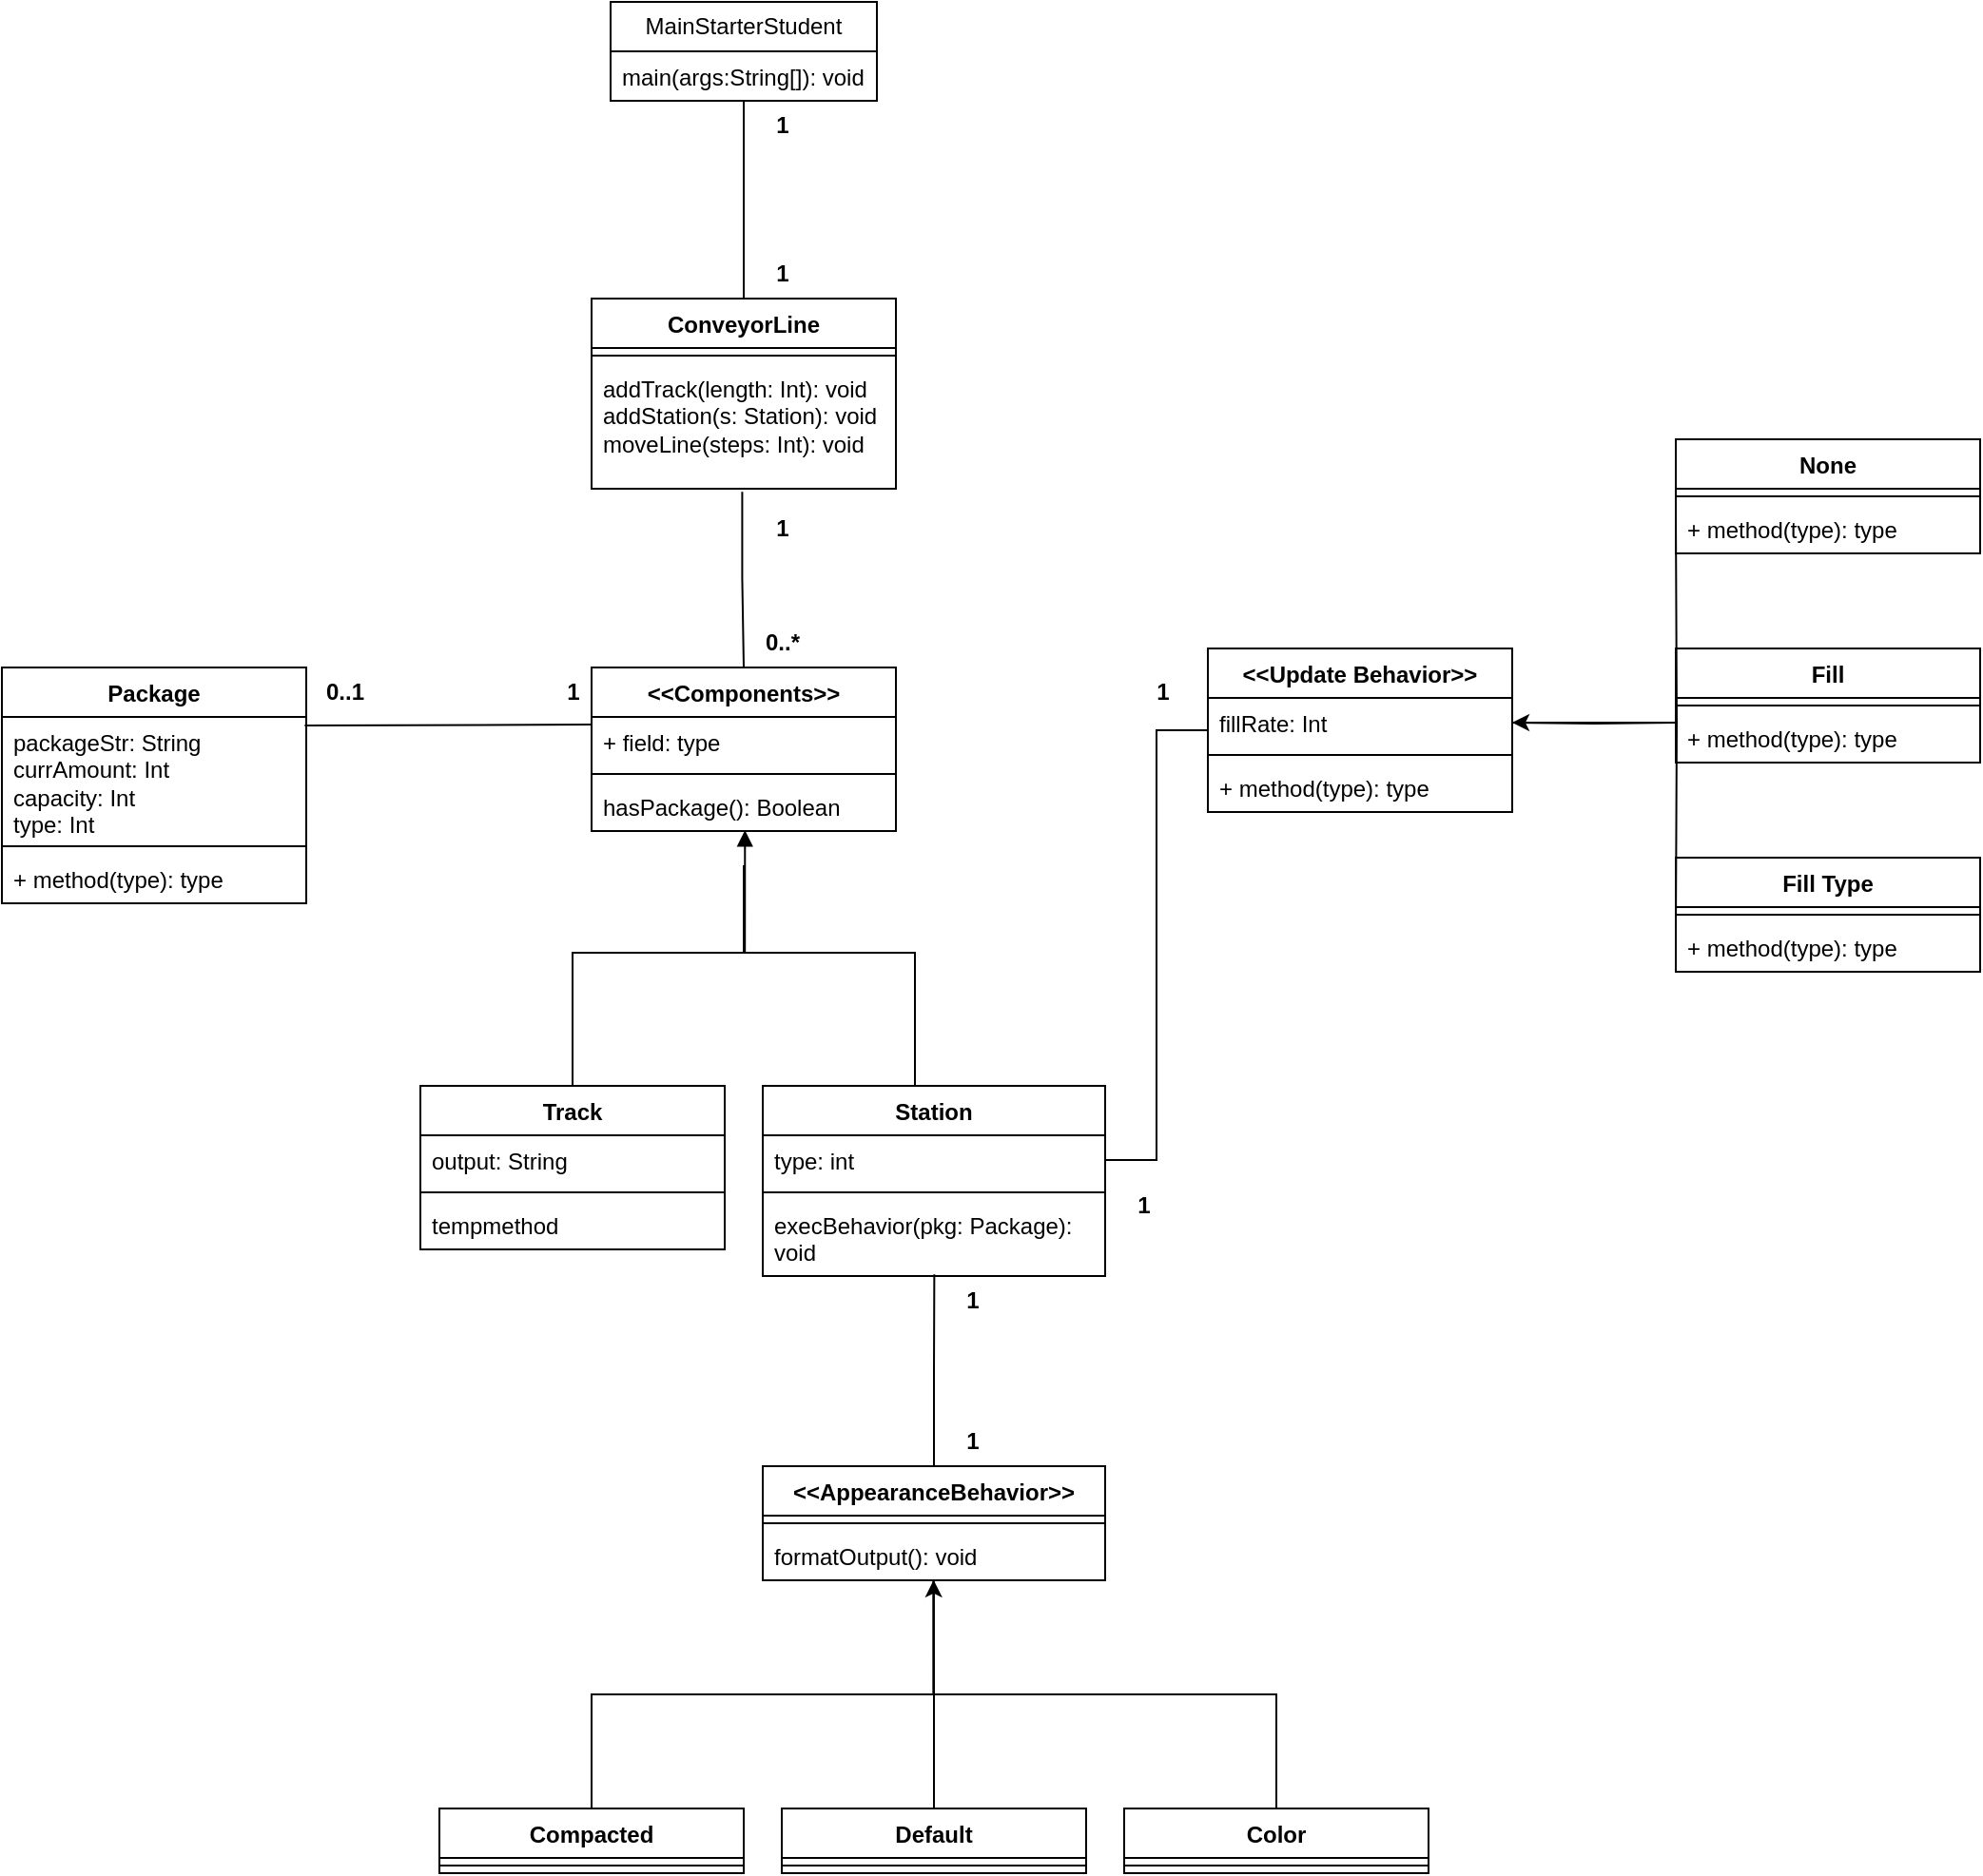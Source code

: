 <mxfile version="28.2.5">
  <diagram id="C5RBs43oDa-KdzZeNtuy" name="Page-1">
    <mxGraphModel dx="2455" dy="1098" grid="1" gridSize="10" guides="1" tooltips="1" connect="1" arrows="1" fold="1" page="1" pageScale="1" pageWidth="827" pageHeight="1169" math="0" shadow="0">
      <root>
        <mxCell id="WIyWlLk6GJQsqaUBKTNV-0" />
        <mxCell id="WIyWlLk6GJQsqaUBKTNV-1" parent="WIyWlLk6GJQsqaUBKTNV-0" />
        <mxCell id="P_OGOmN0CwJIOBf65VQs-30" style="edgeStyle=orthogonalEdgeStyle;rounded=0;orthogonalLoop=1;jettySize=auto;html=1;entryX=0.5;entryY=0;entryDx=0;entryDy=0;endArrow=none;endFill=0;" parent="WIyWlLk6GJQsqaUBKTNV-1" source="F0JXjZwcYwnBpoJlxYv4-0" edge="1">
          <mxGeometry relative="1" as="geometry">
            <mxPoint x="90" y="220.0" as="targetPoint" />
          </mxGeometry>
        </mxCell>
        <mxCell id="F0JXjZwcYwnBpoJlxYv4-0" value="MainStarterStudent" style="swimlane;fontStyle=0;childLayout=stackLayout;horizontal=1;startSize=26;fillColor=none;horizontalStack=0;resizeParent=1;resizeParentMax=0;resizeLast=0;collapsible=1;marginBottom=0;whiteSpace=wrap;html=1;" parent="WIyWlLk6GJQsqaUBKTNV-1" vertex="1">
          <mxGeometry x="20" y="60" width="140" height="52" as="geometry" />
        </mxCell>
        <mxCell id="F0JXjZwcYwnBpoJlxYv4-1" value="main(args:String[]): void" style="text;strokeColor=none;fillColor=none;align=left;verticalAlign=top;spacingLeft=4;spacingRight=4;overflow=hidden;rotatable=0;points=[[0,0.5],[1,0.5]];portConstraint=eastwest;whiteSpace=wrap;html=1;" parent="F0JXjZwcYwnBpoJlxYv4-0" vertex="1">
          <mxGeometry y="26" width="140" height="26" as="geometry" />
        </mxCell>
        <mxCell id="P_OGOmN0CwJIOBf65VQs-15" style="edgeStyle=orthogonalEdgeStyle;rounded=0;orthogonalLoop=1;jettySize=auto;html=1;entryX=0.5;entryY=0;entryDx=0;entryDy=0;endArrow=none;endFill=0;exitX=0.495;exitY=1.024;exitDx=0;exitDy=0;exitPerimeter=0;" parent="WIyWlLk6GJQsqaUBKTNV-1" source="P_OGOmN0CwJIOBf65VQs-47" edge="1">
          <mxGeometry relative="1" as="geometry">
            <mxPoint x="89.66" y="306.0" as="sourcePoint" />
            <mxPoint x="90" y="410.0" as="targetPoint" />
            <Array as="points">
              <mxPoint x="89" y="363" />
            </Array>
          </mxGeometry>
        </mxCell>
        <mxCell id="P_OGOmN0CwJIOBf65VQs-33" style="edgeStyle=orthogonalEdgeStyle;rounded=0;orthogonalLoop=1;jettySize=auto;html=1;entryX=0.5;entryY=0;entryDx=0;entryDy=0;endArrow=none;endFill=0;jumpSize=4;endSize=4;" parent="WIyWlLk6GJQsqaUBKTNV-1" edge="1">
          <mxGeometry relative="1" as="geometry">
            <mxPoint x="90" y="514" as="sourcePoint" />
            <mxPoint y="630" as="targetPoint" />
            <Array as="points">
              <mxPoint x="90" y="560" />
              <mxPoint y="560" />
            </Array>
          </mxGeometry>
        </mxCell>
        <mxCell id="P_OGOmN0CwJIOBf65VQs-16" value="1" style="text;align=center;fontStyle=1;verticalAlign=middle;spacingLeft=3;spacingRight=3;strokeColor=none;rotatable=0;points=[[0,0.5],[1,0.5]];portConstraint=eastwest;html=1;" parent="WIyWlLk6GJQsqaUBKTNV-1" vertex="1">
          <mxGeometry x="70" y="324" width="80" height="26" as="geometry" />
        </mxCell>
        <mxCell id="P_OGOmN0CwJIOBf65VQs-17" value="0..*" style="text;align=center;fontStyle=1;verticalAlign=middle;spacingLeft=3;spacingRight=3;strokeColor=none;rotatable=0;points=[[0,0.5],[1,0.5]];portConstraint=eastwest;html=1;" parent="WIyWlLk6GJQsqaUBKTNV-1" vertex="1">
          <mxGeometry x="70" y="384" width="80" height="26" as="geometry" />
        </mxCell>
        <mxCell id="P_OGOmN0CwJIOBf65VQs-31" value="1" style="text;align=center;fontStyle=1;verticalAlign=middle;spacingLeft=3;spacingRight=3;strokeColor=none;rotatable=0;points=[[0,0.5],[1,0.5]];portConstraint=eastwest;html=1;" parent="WIyWlLk6GJQsqaUBKTNV-1" vertex="1">
          <mxGeometry x="70" y="190" width="80" height="26" as="geometry" />
        </mxCell>
        <mxCell id="P_OGOmN0CwJIOBf65VQs-32" value="1" style="text;align=center;fontStyle=1;verticalAlign=middle;spacingLeft=3;spacingRight=3;strokeColor=none;rotatable=0;points=[[0,0.5],[1,0.5]];portConstraint=eastwest;html=1;" parent="WIyWlLk6GJQsqaUBKTNV-1" vertex="1">
          <mxGeometry x="70" y="112" width="80" height="26" as="geometry" />
        </mxCell>
        <mxCell id="P_OGOmN0CwJIOBf65VQs-34" style="edgeStyle=orthogonalEdgeStyle;rounded=0;orthogonalLoop=1;jettySize=auto;html=1;endArrow=block;endFill=1;entryX=0.504;entryY=0.984;entryDx=0;entryDy=0;entryPerimeter=0;" parent="WIyWlLk6GJQsqaUBKTNV-1" target="P_OGOmN0CwJIOBf65VQs-58" edge="1">
          <mxGeometry relative="1" as="geometry">
            <mxPoint x="180" y="630" as="sourcePoint" />
            <mxPoint x="90" y="469.844" as="targetPoint" />
            <Array as="points">
              <mxPoint x="180" y="560" />
              <mxPoint x="91" y="560" />
            </Array>
          </mxGeometry>
        </mxCell>
        <mxCell id="P_OGOmN0CwJIOBf65VQs-44" value="ConveyorLine" style="swimlane;fontStyle=1;align=center;verticalAlign=top;childLayout=stackLayout;horizontal=1;startSize=26;horizontalStack=0;resizeParent=1;resizeParentMax=0;resizeLast=0;collapsible=1;marginBottom=0;whiteSpace=wrap;html=1;" parent="WIyWlLk6GJQsqaUBKTNV-1" vertex="1">
          <mxGeometry x="10" y="216" width="160" height="100" as="geometry" />
        </mxCell>
        <mxCell id="P_OGOmN0CwJIOBf65VQs-46" value="" style="line;strokeWidth=1;fillColor=none;align=left;verticalAlign=middle;spacingTop=-1;spacingLeft=3;spacingRight=3;rotatable=0;labelPosition=right;points=[];portConstraint=eastwest;strokeColor=inherit;" parent="P_OGOmN0CwJIOBf65VQs-44" vertex="1">
          <mxGeometry y="26" width="160" height="8" as="geometry" />
        </mxCell>
        <mxCell id="P_OGOmN0CwJIOBf65VQs-47" value="addTrack(length: Int): void&lt;div&gt;addStation(s: Station): void&lt;/div&gt;&lt;div&gt;moveLine(steps: Int): void&lt;/div&gt;" style="text;strokeColor=none;fillColor=none;align=left;verticalAlign=top;spacingLeft=4;spacingRight=4;overflow=hidden;rotatable=0;points=[[0,0.5],[1,0.5]];portConstraint=eastwest;whiteSpace=wrap;html=1;" parent="P_OGOmN0CwJIOBf65VQs-44" vertex="1">
          <mxGeometry y="34" width="160" height="66" as="geometry" />
        </mxCell>
        <mxCell id="P_OGOmN0CwJIOBf65VQs-48" value="Package" style="swimlane;fontStyle=1;align=center;verticalAlign=top;childLayout=stackLayout;horizontal=1;startSize=26;horizontalStack=0;resizeParent=1;resizeParentMax=0;resizeLast=0;collapsible=1;marginBottom=0;whiteSpace=wrap;html=1;" parent="WIyWlLk6GJQsqaUBKTNV-1" vertex="1">
          <mxGeometry x="-300" y="410" width="160" height="124" as="geometry" />
        </mxCell>
        <mxCell id="P_OGOmN0CwJIOBf65VQs-49" value="packageStr: String&lt;div&gt;currAmount: Int&lt;br&gt;&lt;div&gt;capacity: Int&lt;/div&gt;&lt;div&gt;type: Int&lt;/div&gt;&lt;/div&gt;" style="text;strokeColor=none;fillColor=none;align=left;verticalAlign=top;spacingLeft=4;spacingRight=4;overflow=hidden;rotatable=0;points=[[0,0.5],[1,0.5]];portConstraint=eastwest;whiteSpace=wrap;html=1;" parent="P_OGOmN0CwJIOBf65VQs-48" vertex="1">
          <mxGeometry y="26" width="160" height="64" as="geometry" />
        </mxCell>
        <mxCell id="P_OGOmN0CwJIOBf65VQs-50" value="" style="line;strokeWidth=1;fillColor=none;align=left;verticalAlign=middle;spacingTop=-1;spacingLeft=3;spacingRight=3;rotatable=0;labelPosition=right;points=[];portConstraint=eastwest;strokeColor=inherit;" parent="P_OGOmN0CwJIOBf65VQs-48" vertex="1">
          <mxGeometry y="90" width="160" height="8" as="geometry" />
        </mxCell>
        <mxCell id="P_OGOmN0CwJIOBf65VQs-51" value="+ method(type): type" style="text;strokeColor=none;fillColor=none;align=left;verticalAlign=top;spacingLeft=4;spacingRight=4;overflow=hidden;rotatable=0;points=[[0,0.5],[1,0.5]];portConstraint=eastwest;whiteSpace=wrap;html=1;" parent="P_OGOmN0CwJIOBf65VQs-48" vertex="1">
          <mxGeometry y="98" width="160" height="26" as="geometry" />
        </mxCell>
        <mxCell id="P_OGOmN0CwJIOBf65VQs-52" style="edgeStyle=orthogonalEdgeStyle;rounded=0;orthogonalLoop=1;jettySize=auto;html=1;entryX=0.995;entryY=0.071;entryDx=0;entryDy=0;entryPerimeter=0;endArrow=none;endFill=0;" parent="WIyWlLk6GJQsqaUBKTNV-1" target="P_OGOmN0CwJIOBf65VQs-49" edge="1">
          <mxGeometry relative="1" as="geometry">
            <mxPoint x="10" y="440.0" as="sourcePoint" />
          </mxGeometry>
        </mxCell>
        <mxCell id="P_OGOmN0CwJIOBf65VQs-53" value="0..1" style="text;align=center;fontStyle=1;verticalAlign=middle;spacingLeft=3;spacingRight=3;strokeColor=none;rotatable=0;points=[[0,0.5],[1,0.5]];portConstraint=eastwest;html=1;" parent="WIyWlLk6GJQsqaUBKTNV-1" vertex="1">
          <mxGeometry x="-160" y="410" width="80" height="26" as="geometry" />
        </mxCell>
        <mxCell id="P_OGOmN0CwJIOBf65VQs-54" value="1" style="text;align=center;fontStyle=1;verticalAlign=middle;spacingLeft=3;spacingRight=3;strokeColor=none;rotatable=0;points=[[0,0.5],[1,0.5]];portConstraint=eastwest;html=1;" parent="WIyWlLk6GJQsqaUBKTNV-1" vertex="1">
          <mxGeometry x="-40" y="410" width="80" height="26" as="geometry" />
        </mxCell>
        <mxCell id="P_OGOmN0CwJIOBf65VQs-55" value="&amp;lt;&amp;lt;Components&amp;gt;&amp;gt;" style="swimlane;fontStyle=1;align=center;verticalAlign=top;childLayout=stackLayout;horizontal=1;startSize=26;horizontalStack=0;resizeParent=1;resizeParentMax=0;resizeLast=0;collapsible=1;marginBottom=0;whiteSpace=wrap;html=1;" parent="WIyWlLk6GJQsqaUBKTNV-1" vertex="1">
          <mxGeometry x="10" y="410" width="160" height="86" as="geometry" />
        </mxCell>
        <mxCell id="P_OGOmN0CwJIOBf65VQs-56" value="+ field: type" style="text;strokeColor=none;fillColor=none;align=left;verticalAlign=top;spacingLeft=4;spacingRight=4;overflow=hidden;rotatable=0;points=[[0,0.5],[1,0.5]];portConstraint=eastwest;whiteSpace=wrap;html=1;" parent="P_OGOmN0CwJIOBf65VQs-55" vertex="1">
          <mxGeometry y="26" width="160" height="26" as="geometry" />
        </mxCell>
        <mxCell id="P_OGOmN0CwJIOBf65VQs-57" value="" style="line;strokeWidth=1;fillColor=none;align=left;verticalAlign=middle;spacingTop=-1;spacingLeft=3;spacingRight=3;rotatable=0;labelPosition=right;points=[];portConstraint=eastwest;strokeColor=inherit;" parent="P_OGOmN0CwJIOBf65VQs-55" vertex="1">
          <mxGeometry y="52" width="160" height="8" as="geometry" />
        </mxCell>
        <mxCell id="P_OGOmN0CwJIOBf65VQs-58" value="hasPackage(): Boolean" style="text;strokeColor=none;fillColor=none;align=left;verticalAlign=top;spacingLeft=4;spacingRight=4;overflow=hidden;rotatable=0;points=[[0,0.5],[1,0.5]];portConstraint=eastwest;whiteSpace=wrap;html=1;" parent="P_OGOmN0CwJIOBf65VQs-55" vertex="1">
          <mxGeometry y="60" width="160" height="26" as="geometry" />
        </mxCell>
        <mxCell id="P_OGOmN0CwJIOBf65VQs-59" value="Track" style="swimlane;fontStyle=1;align=center;verticalAlign=top;childLayout=stackLayout;horizontal=1;startSize=26;horizontalStack=0;resizeParent=1;resizeParentMax=0;resizeLast=0;collapsible=1;marginBottom=0;whiteSpace=wrap;html=1;" parent="WIyWlLk6GJQsqaUBKTNV-1" vertex="1">
          <mxGeometry x="-80" y="630" width="160" height="86" as="geometry" />
        </mxCell>
        <mxCell id="P_OGOmN0CwJIOBf65VQs-60" value="output: String" style="text;strokeColor=none;fillColor=none;align=left;verticalAlign=top;spacingLeft=4;spacingRight=4;overflow=hidden;rotatable=0;points=[[0,0.5],[1,0.5]];portConstraint=eastwest;whiteSpace=wrap;html=1;" parent="P_OGOmN0CwJIOBf65VQs-59" vertex="1">
          <mxGeometry y="26" width="160" height="26" as="geometry" />
        </mxCell>
        <mxCell id="P_OGOmN0CwJIOBf65VQs-61" value="" style="line;strokeWidth=1;fillColor=none;align=left;verticalAlign=middle;spacingTop=-1;spacingLeft=3;spacingRight=3;rotatable=0;labelPosition=right;points=[];portConstraint=eastwest;strokeColor=inherit;" parent="P_OGOmN0CwJIOBf65VQs-59" vertex="1">
          <mxGeometry y="52" width="160" height="8" as="geometry" />
        </mxCell>
        <mxCell id="P_OGOmN0CwJIOBf65VQs-62" value="tempmethod" style="text;strokeColor=none;fillColor=none;align=left;verticalAlign=top;spacingLeft=4;spacingRight=4;overflow=hidden;rotatable=0;points=[[0,0.5],[1,0.5]];portConstraint=eastwest;whiteSpace=wrap;html=1;" parent="P_OGOmN0CwJIOBf65VQs-59" vertex="1">
          <mxGeometry y="60" width="160" height="26" as="geometry" />
        </mxCell>
        <mxCell id="P_OGOmN0CwJIOBf65VQs-63" value="Station" style="swimlane;fontStyle=1;align=center;verticalAlign=top;childLayout=stackLayout;horizontal=1;startSize=26;horizontalStack=0;resizeParent=1;resizeParentMax=0;resizeLast=0;collapsible=1;marginBottom=0;whiteSpace=wrap;html=1;" parent="WIyWlLk6GJQsqaUBKTNV-1" vertex="1">
          <mxGeometry x="100" y="630" width="180" height="100" as="geometry" />
        </mxCell>
        <mxCell id="P_OGOmN0CwJIOBf65VQs-64" value="type: int" style="text;strokeColor=none;fillColor=none;align=left;verticalAlign=top;spacingLeft=4;spacingRight=4;overflow=hidden;rotatable=0;points=[[0,0.5],[1,0.5]];portConstraint=eastwest;whiteSpace=wrap;html=1;" parent="P_OGOmN0CwJIOBf65VQs-63" vertex="1">
          <mxGeometry y="26" width="180" height="26" as="geometry" />
        </mxCell>
        <mxCell id="P_OGOmN0CwJIOBf65VQs-65" value="" style="line;strokeWidth=1;fillColor=none;align=left;verticalAlign=middle;spacingTop=-1;spacingLeft=3;spacingRight=3;rotatable=0;labelPosition=right;points=[];portConstraint=eastwest;strokeColor=inherit;" parent="P_OGOmN0CwJIOBf65VQs-63" vertex="1">
          <mxGeometry y="52" width="180" height="8" as="geometry" />
        </mxCell>
        <mxCell id="P_OGOmN0CwJIOBf65VQs-66" value="execBehavior(pkg: Package): void" style="text;strokeColor=none;fillColor=none;align=left;verticalAlign=top;spacingLeft=4;spacingRight=4;overflow=hidden;rotatable=0;points=[[0,0.5],[1,0.5]];portConstraint=eastwest;whiteSpace=wrap;html=1;" parent="P_OGOmN0CwJIOBf65VQs-63" vertex="1">
          <mxGeometry y="60" width="180" height="40" as="geometry" />
        </mxCell>
        <mxCell id="P_OGOmN0CwJIOBf65VQs-75" value="&amp;lt;&amp;lt;Update Behavior&amp;gt;&amp;gt;" style="swimlane;fontStyle=1;align=center;verticalAlign=top;childLayout=stackLayout;horizontal=1;startSize=26;horizontalStack=0;resizeParent=1;resizeParentMax=0;resizeLast=0;collapsible=1;marginBottom=0;whiteSpace=wrap;html=1;" parent="WIyWlLk6GJQsqaUBKTNV-1" vertex="1">
          <mxGeometry x="334" y="400" width="160" height="86" as="geometry" />
        </mxCell>
        <mxCell id="P_OGOmN0CwJIOBf65VQs-76" value="fillRate: Int" style="text;strokeColor=none;fillColor=none;align=left;verticalAlign=top;spacingLeft=4;spacingRight=4;overflow=hidden;rotatable=0;points=[[0,0.5],[1,0.5]];portConstraint=eastwest;whiteSpace=wrap;html=1;" parent="P_OGOmN0CwJIOBf65VQs-75" vertex="1">
          <mxGeometry y="26" width="160" height="26" as="geometry" />
        </mxCell>
        <mxCell id="P_OGOmN0CwJIOBf65VQs-77" value="" style="line;strokeWidth=1;fillColor=none;align=left;verticalAlign=middle;spacingTop=-1;spacingLeft=3;spacingRight=3;rotatable=0;labelPosition=right;points=[];portConstraint=eastwest;strokeColor=inherit;" parent="P_OGOmN0CwJIOBf65VQs-75" vertex="1">
          <mxGeometry y="52" width="160" height="8" as="geometry" />
        </mxCell>
        <mxCell id="P_OGOmN0CwJIOBf65VQs-78" value="+ method(type): type" style="text;strokeColor=none;fillColor=none;align=left;verticalAlign=top;spacingLeft=4;spacingRight=4;overflow=hidden;rotatable=0;points=[[0,0.5],[1,0.5]];portConstraint=eastwest;whiteSpace=wrap;html=1;" parent="P_OGOmN0CwJIOBf65VQs-75" vertex="1">
          <mxGeometry y="60" width="160" height="26" as="geometry" />
        </mxCell>
        <mxCell id="P_OGOmN0CwJIOBf65VQs-79" style="edgeStyle=orthogonalEdgeStyle;rounded=0;orthogonalLoop=1;jettySize=auto;html=1;entryX=0;entryY=0.5;entryDx=0;entryDy=0;endArrow=none;endFill=0;" parent="WIyWlLk6GJQsqaUBKTNV-1" source="P_OGOmN0CwJIOBf65VQs-64" target="P_OGOmN0CwJIOBf65VQs-75" edge="1">
          <mxGeometry relative="1" as="geometry" />
        </mxCell>
        <mxCell id="P_OGOmN0CwJIOBf65VQs-80" value="1" style="text;align=center;fontStyle=1;verticalAlign=middle;spacingLeft=3;spacingRight=3;strokeColor=none;rotatable=0;points=[[0,0.5],[1,0.5]];portConstraint=eastwest;html=1;" parent="WIyWlLk6GJQsqaUBKTNV-1" vertex="1">
          <mxGeometry x="270" y="410" width="80" height="26" as="geometry" />
        </mxCell>
        <mxCell id="P_OGOmN0CwJIOBf65VQs-83" value="1" style="text;align=center;fontStyle=1;verticalAlign=middle;spacingLeft=3;spacingRight=3;strokeColor=none;rotatable=0;points=[[0,0.5],[1,0.5]];portConstraint=eastwest;html=1;" parent="WIyWlLk6GJQsqaUBKTNV-1" vertex="1">
          <mxGeometry x="260" y="680" width="80" height="26" as="geometry" />
        </mxCell>
        <mxCell id="P_OGOmN0CwJIOBf65VQs-85" value="Fill" style="swimlane;fontStyle=1;align=center;verticalAlign=top;childLayout=stackLayout;horizontal=1;startSize=26;horizontalStack=0;resizeParent=1;resizeParentMax=0;resizeLast=0;collapsible=1;marginBottom=0;whiteSpace=wrap;html=1;" parent="WIyWlLk6GJQsqaUBKTNV-1" vertex="1">
          <mxGeometry x="580" y="400" width="160" height="60" as="geometry" />
        </mxCell>
        <mxCell id="P_OGOmN0CwJIOBf65VQs-87" value="" style="line;strokeWidth=1;fillColor=none;align=left;verticalAlign=middle;spacingTop=-1;spacingLeft=3;spacingRight=3;rotatable=0;labelPosition=right;points=[];portConstraint=eastwest;strokeColor=inherit;" parent="P_OGOmN0CwJIOBf65VQs-85" vertex="1">
          <mxGeometry y="26" width="160" height="8" as="geometry" />
        </mxCell>
        <mxCell id="P_OGOmN0CwJIOBf65VQs-88" value="+ method(type): type" style="text;strokeColor=none;fillColor=none;align=left;verticalAlign=top;spacingLeft=4;spacingRight=4;overflow=hidden;rotatable=0;points=[[0,0.5],[1,0.5]];portConstraint=eastwest;whiteSpace=wrap;html=1;" parent="P_OGOmN0CwJIOBf65VQs-85" vertex="1">
          <mxGeometry y="34" width="160" height="26" as="geometry" />
        </mxCell>
        <mxCell id="P_OGOmN0CwJIOBf65VQs-89" value="Fill Type" style="swimlane;fontStyle=1;align=center;verticalAlign=top;childLayout=stackLayout;horizontal=1;startSize=26;horizontalStack=0;resizeParent=1;resizeParentMax=0;resizeLast=0;collapsible=1;marginBottom=0;whiteSpace=wrap;html=1;" parent="WIyWlLk6GJQsqaUBKTNV-1" vertex="1">
          <mxGeometry x="580" y="510" width="160" height="60" as="geometry" />
        </mxCell>
        <mxCell id="P_OGOmN0CwJIOBf65VQs-91" value="" style="line;strokeWidth=1;fillColor=none;align=left;verticalAlign=middle;spacingTop=-1;spacingLeft=3;spacingRight=3;rotatable=0;labelPosition=right;points=[];portConstraint=eastwest;strokeColor=inherit;" parent="P_OGOmN0CwJIOBf65VQs-89" vertex="1">
          <mxGeometry y="26" width="160" height="8" as="geometry" />
        </mxCell>
        <mxCell id="P_OGOmN0CwJIOBf65VQs-92" value="+ method(type): type" style="text;strokeColor=none;fillColor=none;align=left;verticalAlign=top;spacingLeft=4;spacingRight=4;overflow=hidden;rotatable=0;points=[[0,0.5],[1,0.5]];portConstraint=eastwest;whiteSpace=wrap;html=1;" parent="P_OGOmN0CwJIOBf65VQs-89" vertex="1">
          <mxGeometry y="34" width="160" height="26" as="geometry" />
        </mxCell>
        <mxCell id="P_OGOmN0CwJIOBf65VQs-93" value="None" style="swimlane;fontStyle=1;align=center;verticalAlign=top;childLayout=stackLayout;horizontal=1;startSize=26;horizontalStack=0;resizeParent=1;resizeParentMax=0;resizeLast=0;collapsible=1;marginBottom=0;whiteSpace=wrap;html=1;" parent="WIyWlLk6GJQsqaUBKTNV-1" vertex="1">
          <mxGeometry x="580" y="290" width="160" height="60" as="geometry" />
        </mxCell>
        <mxCell id="P_OGOmN0CwJIOBf65VQs-95" value="" style="line;strokeWidth=1;fillColor=none;align=left;verticalAlign=middle;spacingTop=-1;spacingLeft=3;spacingRight=3;rotatable=0;labelPosition=right;points=[];portConstraint=eastwest;strokeColor=inherit;" parent="P_OGOmN0CwJIOBf65VQs-93" vertex="1">
          <mxGeometry y="26" width="160" height="8" as="geometry" />
        </mxCell>
        <mxCell id="P_OGOmN0CwJIOBf65VQs-96" value="+ method(type): type" style="text;strokeColor=none;fillColor=none;align=left;verticalAlign=top;spacingLeft=4;spacingRight=4;overflow=hidden;rotatable=0;points=[[0,0.5],[1,0.5]];portConstraint=eastwest;whiteSpace=wrap;html=1;" parent="P_OGOmN0CwJIOBf65VQs-93" vertex="1">
          <mxGeometry y="34" width="160" height="26" as="geometry" />
        </mxCell>
        <mxCell id="P_OGOmN0CwJIOBf65VQs-97" style="edgeStyle=orthogonalEdgeStyle;rounded=0;orthogonalLoop=1;jettySize=auto;html=1;entryX=1;entryY=0.5;entryDx=0;entryDy=0;" parent="WIyWlLk6GJQsqaUBKTNV-1" target="P_OGOmN0CwJIOBf65VQs-76" edge="1">
          <mxGeometry relative="1" as="geometry">
            <mxPoint x="580" y="329.0" as="sourcePoint" />
          </mxGeometry>
        </mxCell>
        <mxCell id="P_OGOmN0CwJIOBf65VQs-99" style="edgeStyle=orthogonalEdgeStyle;rounded=0;orthogonalLoop=1;jettySize=auto;html=1;entryX=1;entryY=0.5;entryDx=0;entryDy=0;endArrow=none;endFill=0;" parent="WIyWlLk6GJQsqaUBKTNV-1" target="P_OGOmN0CwJIOBf65VQs-76" edge="1">
          <mxGeometry relative="1" as="geometry">
            <mxPoint x="580" y="549.0" as="sourcePoint" />
          </mxGeometry>
        </mxCell>
        <mxCell id="P_OGOmN0CwJIOBf65VQs-98" style="edgeStyle=orthogonalEdgeStyle;rounded=0;orthogonalLoop=1;jettySize=auto;html=1;endArrow=none;endFill=0;entryX=1;entryY=0.5;entryDx=0;entryDy=0;" parent="WIyWlLk6GJQsqaUBKTNV-1" target="P_OGOmN0CwJIOBf65VQs-76" edge="1">
          <mxGeometry relative="1" as="geometry">
            <mxPoint x="490" y="439" as="targetPoint" />
            <mxPoint x="580" y="439" as="sourcePoint" />
          </mxGeometry>
        </mxCell>
        <mxCell id="P_OGOmN0CwJIOBf65VQs-100" value="&amp;lt;&amp;lt;AppearanceBehavior&amp;gt;&amp;gt;" style="swimlane;fontStyle=1;align=center;verticalAlign=top;childLayout=stackLayout;horizontal=1;startSize=26;horizontalStack=0;resizeParent=1;resizeParentMax=0;resizeLast=0;collapsible=1;marginBottom=0;whiteSpace=wrap;html=1;" parent="WIyWlLk6GJQsqaUBKTNV-1" vertex="1">
          <mxGeometry x="100" y="830" width="180" height="60" as="geometry" />
        </mxCell>
        <mxCell id="P_OGOmN0CwJIOBf65VQs-102" value="" style="line;strokeWidth=1;fillColor=none;align=left;verticalAlign=middle;spacingTop=-1;spacingLeft=3;spacingRight=3;rotatable=0;labelPosition=right;points=[];portConstraint=eastwest;strokeColor=inherit;" parent="P_OGOmN0CwJIOBf65VQs-100" vertex="1">
          <mxGeometry y="26" width="180" height="8" as="geometry" />
        </mxCell>
        <mxCell id="P_OGOmN0CwJIOBf65VQs-103" value="formatOutput(): void" style="text;strokeColor=none;fillColor=none;align=left;verticalAlign=top;spacingLeft=4;spacingRight=4;overflow=hidden;rotatable=0;points=[[0,0.5],[1,0.5]];portConstraint=eastwest;whiteSpace=wrap;html=1;" parent="P_OGOmN0CwJIOBf65VQs-100" vertex="1">
          <mxGeometry y="34" width="180" height="26" as="geometry" />
        </mxCell>
        <mxCell id="P_OGOmN0CwJIOBf65VQs-104" style="edgeStyle=orthogonalEdgeStyle;rounded=0;orthogonalLoop=1;jettySize=auto;html=1;entryX=0.501;entryY=0.978;entryDx=0;entryDy=0;entryPerimeter=0;endArrow=none;endFill=0;" parent="WIyWlLk6GJQsqaUBKTNV-1" source="P_OGOmN0CwJIOBf65VQs-100" target="P_OGOmN0CwJIOBf65VQs-66" edge="1">
          <mxGeometry relative="1" as="geometry" />
        </mxCell>
        <mxCell id="P_OGOmN0CwJIOBf65VQs-105" value="1" style="text;align=center;fontStyle=1;verticalAlign=middle;spacingLeft=3;spacingRight=3;strokeColor=none;rotatable=0;points=[[0,0.5],[1,0.5]];portConstraint=eastwest;html=1;" parent="WIyWlLk6GJQsqaUBKTNV-1" vertex="1">
          <mxGeometry x="170" y="730" width="80" height="26" as="geometry" />
        </mxCell>
        <mxCell id="P_OGOmN0CwJIOBf65VQs-106" value="1" style="text;align=center;fontStyle=1;verticalAlign=middle;spacingLeft=3;spacingRight=3;strokeColor=none;rotatable=0;points=[[0,0.5],[1,0.5]];portConstraint=eastwest;html=1;" parent="WIyWlLk6GJQsqaUBKTNV-1" vertex="1">
          <mxGeometry x="170" y="804" width="80" height="26" as="geometry" />
        </mxCell>
        <mxCell id="P_OGOmN0CwJIOBf65VQs-107" value="Default" style="swimlane;fontStyle=1;align=center;verticalAlign=top;childLayout=stackLayout;horizontal=1;startSize=26;horizontalStack=0;resizeParent=1;resizeParentMax=0;resizeLast=0;collapsible=1;marginBottom=0;whiteSpace=wrap;html=1;" parent="WIyWlLk6GJQsqaUBKTNV-1" vertex="1">
          <mxGeometry x="110" y="1010" width="160" height="34" as="geometry" />
        </mxCell>
        <mxCell id="P_OGOmN0CwJIOBf65VQs-109" value="" style="line;strokeWidth=1;fillColor=none;align=left;verticalAlign=middle;spacingTop=-1;spacingLeft=3;spacingRight=3;rotatable=0;labelPosition=right;points=[];portConstraint=eastwest;strokeColor=inherit;" parent="P_OGOmN0CwJIOBf65VQs-107" vertex="1">
          <mxGeometry y="26" width="160" height="8" as="geometry" />
        </mxCell>
        <mxCell id="P_OGOmN0CwJIOBf65VQs-111" value="Color" style="swimlane;fontStyle=1;align=center;verticalAlign=top;childLayout=stackLayout;horizontal=1;startSize=26;horizontalStack=0;resizeParent=1;resizeParentMax=0;resizeLast=0;collapsible=1;marginBottom=0;whiteSpace=wrap;html=1;" parent="WIyWlLk6GJQsqaUBKTNV-1" vertex="1">
          <mxGeometry x="290" y="1010" width="160" height="34" as="geometry" />
        </mxCell>
        <mxCell id="P_OGOmN0CwJIOBf65VQs-113" value="" style="line;strokeWidth=1;fillColor=none;align=left;verticalAlign=middle;spacingTop=-1;spacingLeft=3;spacingRight=3;rotatable=0;labelPosition=right;points=[];portConstraint=eastwest;strokeColor=inherit;" parent="P_OGOmN0CwJIOBf65VQs-111" vertex="1">
          <mxGeometry y="26" width="160" height="8" as="geometry" />
        </mxCell>
        <mxCell id="P_OGOmN0CwJIOBf65VQs-115" value="Compacted" style="swimlane;fontStyle=1;align=center;verticalAlign=top;childLayout=stackLayout;horizontal=1;startSize=26;horizontalStack=0;resizeParent=1;resizeParentMax=0;resizeLast=0;collapsible=1;marginBottom=0;whiteSpace=wrap;html=1;" parent="WIyWlLk6GJQsqaUBKTNV-1" vertex="1">
          <mxGeometry x="-70" y="1010" width="160" height="34" as="geometry" />
        </mxCell>
        <mxCell id="P_OGOmN0CwJIOBf65VQs-117" value="" style="line;strokeWidth=1;fillColor=none;align=left;verticalAlign=middle;spacingTop=-1;spacingLeft=3;spacingRight=3;rotatable=0;labelPosition=right;points=[];portConstraint=eastwest;strokeColor=inherit;" parent="P_OGOmN0CwJIOBf65VQs-115" vertex="1">
          <mxGeometry y="26" width="160" height="8" as="geometry" />
        </mxCell>
        <mxCell id="P_OGOmN0CwJIOBf65VQs-120" style="edgeStyle=orthogonalEdgeStyle;rounded=0;orthogonalLoop=1;jettySize=auto;html=1;entryX=0.499;entryY=0.996;entryDx=0;entryDy=0;entryPerimeter=0;" parent="WIyWlLk6GJQsqaUBKTNV-1" source="P_OGOmN0CwJIOBf65VQs-107" target="P_OGOmN0CwJIOBf65VQs-103" edge="1">
          <mxGeometry relative="1" as="geometry" />
        </mxCell>
        <mxCell id="P_OGOmN0CwJIOBf65VQs-121" style="edgeStyle=orthogonalEdgeStyle;rounded=0;orthogonalLoop=1;jettySize=auto;html=1;entryX=0.499;entryY=0.996;entryDx=0;entryDy=0;entryPerimeter=0;endArrow=none;endFill=0;" parent="WIyWlLk6GJQsqaUBKTNV-1" source="P_OGOmN0CwJIOBf65VQs-111" target="P_OGOmN0CwJIOBf65VQs-103" edge="1">
          <mxGeometry relative="1" as="geometry" />
        </mxCell>
        <mxCell id="P_OGOmN0CwJIOBf65VQs-122" style="edgeStyle=orthogonalEdgeStyle;rounded=0;orthogonalLoop=1;jettySize=auto;html=1;entryX=0.499;entryY=0.996;entryDx=0;entryDy=0;entryPerimeter=0;endArrow=none;endFill=0;" parent="WIyWlLk6GJQsqaUBKTNV-1" source="P_OGOmN0CwJIOBf65VQs-115" target="P_OGOmN0CwJIOBf65VQs-103" edge="1">
          <mxGeometry relative="1" as="geometry" />
        </mxCell>
      </root>
    </mxGraphModel>
  </diagram>
</mxfile>
